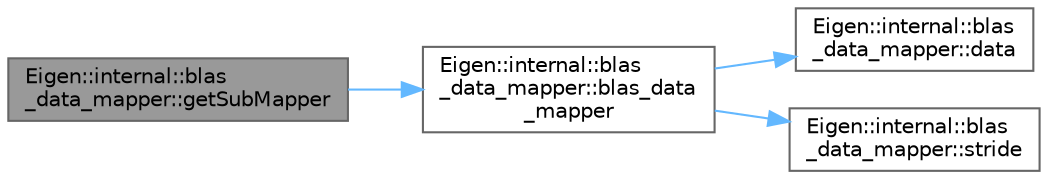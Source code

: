 digraph "Eigen::internal::blas_data_mapper::getSubMapper"
{
 // LATEX_PDF_SIZE
  bgcolor="transparent";
  edge [fontname=Helvetica,fontsize=10,labelfontname=Helvetica,labelfontsize=10];
  node [fontname=Helvetica,fontsize=10,shape=box,height=0.2,width=0.4];
  rankdir="LR";
  Node1 [id="Node000001",label="Eigen::internal::blas\l_data_mapper::getSubMapper",height=0.2,width=0.4,color="gray40", fillcolor="grey60", style="filled", fontcolor="black",tooltip=" "];
  Node1 -> Node2 [id="edge1_Node000001_Node000002",color="steelblue1",style="solid",tooltip=" "];
  Node2 [id="Node000002",label="Eigen::internal::blas\l_data_mapper::blas_data\l_mapper",height=0.2,width=0.4,color="grey40", fillcolor="white", style="filled",URL="$class_eigen_1_1internal_1_1blas__data__mapper.html#adb0990f4121cc371ff39e18243fa7f75",tooltip=" "];
  Node2 -> Node3 [id="edge2_Node000002_Node000003",color="steelblue1",style="solid",tooltip=" "];
  Node3 [id="Node000003",label="Eigen::internal::blas\l_data_mapper::data",height=0.2,width=0.4,color="grey40", fillcolor="white", style="filled",URL="$class_eigen_1_1internal_1_1blas__data__mapper.html#a434c39c37cdba3ac8f7dd79810c49afb",tooltip=" "];
  Node2 -> Node4 [id="edge3_Node000002_Node000004",color="steelblue1",style="solid",tooltip=" "];
  Node4 [id="Node000004",label="Eigen::internal::blas\l_data_mapper::stride",height=0.2,width=0.4,color="grey40", fillcolor="white", style="filled",URL="$class_eigen_1_1internal_1_1blas__data__mapper.html#a3303085bf92397158e10f0c9fd217754",tooltip=" "];
}
